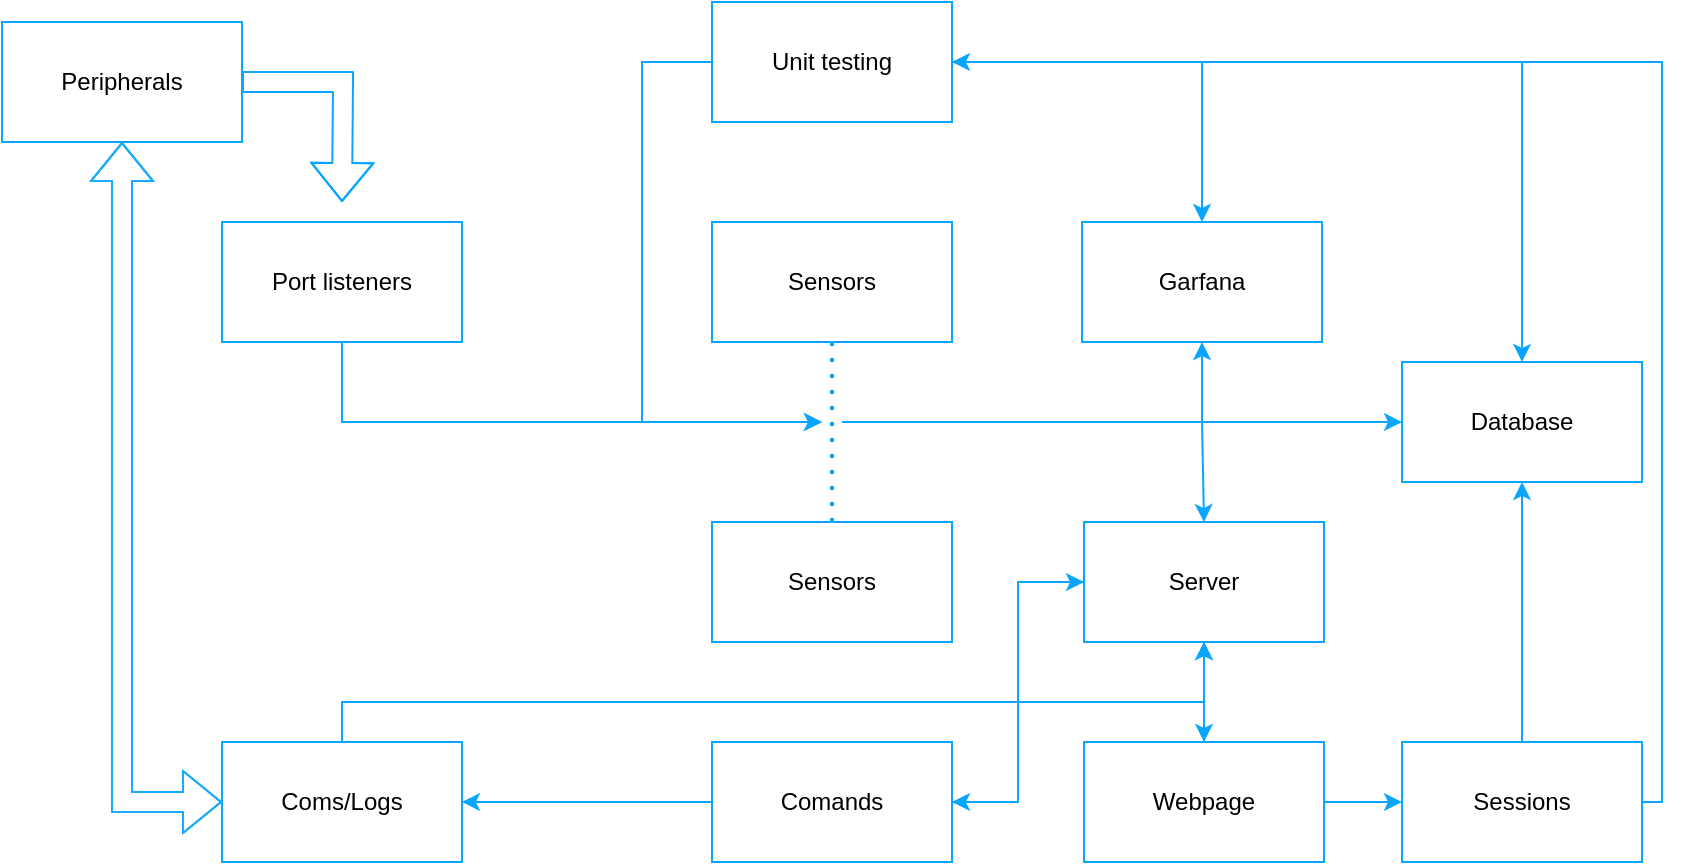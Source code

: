 <mxfile version="24.4.9" type="device">
  <diagram name="Page-1" id="V_BN0zTzIvI16eI0ofPh">
    <mxGraphModel dx="1290" dy="530" grid="1" gridSize="10" guides="1" tooltips="1" connect="1" arrows="1" fold="1" page="1" pageScale="1" pageWidth="850" pageHeight="1100" math="0" shadow="0">
      <root>
        <mxCell id="0" />
        <mxCell id="1" parent="0" />
        <mxCell id="k4vg8nyTEDKNaED0HVo6-16" style="edgeStyle=orthogonalEdgeStyle;rounded=0;orthogonalLoop=1;jettySize=auto;html=1;entryX=0.5;entryY=0;entryDx=0;entryDy=0;strokeColor=#0AA5FF;" edge="1" parent="1" source="k4vg8nyTEDKNaED0HVo6-2" target="k4vg8nyTEDKNaED0HVo6-15">
          <mxGeometry relative="1" as="geometry" />
        </mxCell>
        <mxCell id="k4vg8nyTEDKNaED0HVo6-19" style="edgeStyle=orthogonalEdgeStyle;rounded=0;orthogonalLoop=1;jettySize=auto;html=1;entryX=1;entryY=0.5;entryDx=0;entryDy=0;strokeColor=#0AA5FF;" edge="1" parent="1" source="k4vg8nyTEDKNaED0HVo6-2" target="k4vg8nyTEDKNaED0HVo6-17">
          <mxGeometry relative="1" as="geometry" />
        </mxCell>
        <mxCell id="k4vg8nyTEDKNaED0HVo6-2" value="Server" style="rounded=0;whiteSpace=wrap;html=1;strokeColor=#0AA5FF;" vertex="1" parent="1">
          <mxGeometry x="551" y="280" width="120" height="60" as="geometry" />
        </mxCell>
        <mxCell id="k4vg8nyTEDKNaED0HVo6-3" value="Database" style="rounded=0;whiteSpace=wrap;html=1;strokeColor=#0AA5FF;" vertex="1" parent="1">
          <mxGeometry x="710" y="200" width="120" height="60" as="geometry" />
        </mxCell>
        <mxCell id="k4vg8nyTEDKNaED0HVo6-4" value="Garfana" style="rounded=0;whiteSpace=wrap;html=1;strokeColor=#0AA5FF;" vertex="1" parent="1">
          <mxGeometry x="550" y="130" width="120" height="60" as="geometry" />
        </mxCell>
        <mxCell id="k4vg8nyTEDKNaED0HVo6-5" value="Sensors" style="rounded=0;whiteSpace=wrap;html=1;strokeColor=#0AA5FF;" vertex="1" parent="1">
          <mxGeometry x="365" y="130" width="120" height="60" as="geometry" />
        </mxCell>
        <mxCell id="k4vg8nyTEDKNaED0HVo6-13" style="edgeStyle=orthogonalEdgeStyle;rounded=0;orthogonalLoop=1;jettySize=auto;html=1;exitX=1;exitY=0.5;exitDx=0;exitDy=0;strokeColor=#0AA5FF;" edge="1" parent="1" source="k4vg8nyTEDKNaED0HVo6-6">
          <mxGeometry relative="1" as="geometry">
            <mxPoint x="420" y="230" as="targetPoint" />
            <Array as="points">
              <mxPoint x="180" y="160" />
              <mxPoint x="180" y="230" />
            </Array>
          </mxGeometry>
        </mxCell>
        <mxCell id="k4vg8nyTEDKNaED0HVo6-6" value="Port listeners" style="rounded=0;whiteSpace=wrap;html=1;strokeColor=#0AA5FF;" vertex="1" parent="1">
          <mxGeometry x="120" y="130" width="120" height="60" as="geometry" />
        </mxCell>
        <mxCell id="k4vg8nyTEDKNaED0HVo6-7" value="" style="endArrow=none;dashed=1;html=1;dashPattern=1 3;strokeWidth=2;rounded=0;entryX=0.5;entryY=1;entryDx=0;entryDy=0;exitX=0.5;exitY=0;exitDx=0;exitDy=0;strokeColor=#0AA5FF;" edge="1" parent="1" source="k4vg8nyTEDKNaED0HVo6-8" target="k4vg8nyTEDKNaED0HVo6-5">
          <mxGeometry width="50" height="50" relative="1" as="geometry">
            <mxPoint x="430" y="290" as="sourcePoint" />
            <mxPoint x="450" y="260" as="targetPoint" />
          </mxGeometry>
        </mxCell>
        <mxCell id="k4vg8nyTEDKNaED0HVo6-8" value="Sensors" style="rounded=0;whiteSpace=wrap;html=1;strokeColor=#0AA5FF;" vertex="1" parent="1">
          <mxGeometry x="365" y="280" width="120" height="60" as="geometry" />
        </mxCell>
        <mxCell id="k4vg8nyTEDKNaED0HVo6-10" value="" style="endArrow=classic;html=1;rounded=0;strokeColor=#0AA5FF;" edge="1" parent="1" target="k4vg8nyTEDKNaED0HVo6-4">
          <mxGeometry width="50" height="50" relative="1" as="geometry">
            <mxPoint x="430" y="230" as="sourcePoint" />
            <mxPoint x="690" y="230" as="targetPoint" />
            <Array as="points">
              <mxPoint x="610" y="230" />
            </Array>
          </mxGeometry>
        </mxCell>
        <mxCell id="k4vg8nyTEDKNaED0HVo6-11" value="" style="endArrow=classic;html=1;rounded=0;entryX=0.5;entryY=0;entryDx=0;entryDy=0;strokeColor=#0AA5FF;" edge="1" parent="1" target="k4vg8nyTEDKNaED0HVo6-2">
          <mxGeometry width="50" height="50" relative="1" as="geometry">
            <mxPoint x="610" y="230" as="sourcePoint" />
            <mxPoint x="480" y="250" as="targetPoint" />
          </mxGeometry>
        </mxCell>
        <mxCell id="k4vg8nyTEDKNaED0HVo6-14" value="" style="endArrow=classic;html=1;rounded=0;strokeColor=#0AA5FF;" edge="1" parent="1" target="k4vg8nyTEDKNaED0HVo6-3">
          <mxGeometry width="50" height="50" relative="1" as="geometry">
            <mxPoint x="610" y="230" as="sourcePoint" />
            <mxPoint x="710" y="230" as="targetPoint" />
          </mxGeometry>
        </mxCell>
        <mxCell id="k4vg8nyTEDKNaED0HVo6-18" style="edgeStyle=orthogonalEdgeStyle;rounded=0;orthogonalLoop=1;jettySize=auto;html=1;entryX=0.5;entryY=1;entryDx=0;entryDy=0;strokeColor=#0AA5FF;" edge="1" parent="1" source="k4vg8nyTEDKNaED0HVo6-15" target="k4vg8nyTEDKNaED0HVo6-2">
          <mxGeometry relative="1" as="geometry" />
        </mxCell>
        <mxCell id="k4vg8nyTEDKNaED0HVo6-33" style="edgeStyle=orthogonalEdgeStyle;rounded=0;orthogonalLoop=1;jettySize=auto;html=1;entryX=0;entryY=0.5;entryDx=0;entryDy=0;strokeColor=#0AA5FF;" edge="1" parent="1" source="k4vg8nyTEDKNaED0HVo6-15" target="k4vg8nyTEDKNaED0HVo6-31">
          <mxGeometry relative="1" as="geometry" />
        </mxCell>
        <mxCell id="k4vg8nyTEDKNaED0HVo6-15" value="Webpage" style="rounded=0;whiteSpace=wrap;html=1;strokeColor=#0AA5FF;" vertex="1" parent="1">
          <mxGeometry x="551" y="390" width="120" height="60" as="geometry" />
        </mxCell>
        <mxCell id="k4vg8nyTEDKNaED0HVo6-21" style="edgeStyle=orthogonalEdgeStyle;rounded=0;orthogonalLoop=1;jettySize=auto;html=1;entryX=0;entryY=0.5;entryDx=0;entryDy=0;strokeColor=#0AA5FF;" edge="1" parent="1" source="k4vg8nyTEDKNaED0HVo6-17" target="k4vg8nyTEDKNaED0HVo6-2">
          <mxGeometry relative="1" as="geometry" />
        </mxCell>
        <mxCell id="k4vg8nyTEDKNaED0HVo6-23" style="edgeStyle=orthogonalEdgeStyle;rounded=0;orthogonalLoop=1;jettySize=auto;html=1;entryX=1;entryY=0.5;entryDx=0;entryDy=0;strokeColor=#0AA5FF;" edge="1" parent="1" source="k4vg8nyTEDKNaED0HVo6-17" target="k4vg8nyTEDKNaED0HVo6-22">
          <mxGeometry relative="1" as="geometry" />
        </mxCell>
        <mxCell id="k4vg8nyTEDKNaED0HVo6-17" value="Comands" style="rounded=0;whiteSpace=wrap;html=1;strokeColor=#0AA5FF;" vertex="1" parent="1">
          <mxGeometry x="365" y="390" width="120" height="60" as="geometry" />
        </mxCell>
        <mxCell id="k4vg8nyTEDKNaED0HVo6-22" value="Coms/Logs" style="rounded=0;whiteSpace=wrap;html=1;strokeColor=#0AA5FF;" vertex="1" parent="1">
          <mxGeometry x="120" y="390" width="120" height="60" as="geometry" />
        </mxCell>
        <mxCell id="k4vg8nyTEDKNaED0HVo6-25" style="edgeStyle=orthogonalEdgeStyle;rounded=0;orthogonalLoop=1;jettySize=auto;html=1;shape=flexArrow;strokeColor=#0AA5FF;" edge="1" parent="1" source="k4vg8nyTEDKNaED0HVo6-24">
          <mxGeometry relative="1" as="geometry">
            <mxPoint x="180" y="120" as="targetPoint" />
          </mxGeometry>
        </mxCell>
        <mxCell id="k4vg8nyTEDKNaED0HVo6-24" value="Peripherals " style="rounded=0;whiteSpace=wrap;html=1;strokeColor=#0AA5FF;" vertex="1" parent="1">
          <mxGeometry x="10" y="30" width="120" height="60" as="geometry" />
        </mxCell>
        <mxCell id="k4vg8nyTEDKNaED0HVo6-30" style="edgeStyle=orthogonalEdgeStyle;rounded=0;orthogonalLoop=1;jettySize=auto;html=1;exitX=0.5;exitY=0;exitDx=0;exitDy=0;strokeColor=#0AA5FF;" edge="1" parent="1" source="k4vg8nyTEDKNaED0HVo6-22" target="k4vg8nyTEDKNaED0HVo6-2">
          <mxGeometry relative="1" as="geometry">
            <mxPoint x="180" y="350" as="sourcePoint" />
            <Array as="points">
              <mxPoint x="180" y="370" />
              <mxPoint x="611" y="370" />
            </Array>
          </mxGeometry>
        </mxCell>
        <mxCell id="k4vg8nyTEDKNaED0HVo6-34" style="edgeStyle=orthogonalEdgeStyle;rounded=0;orthogonalLoop=1;jettySize=auto;html=1;strokeColor=#0AA5FF;" edge="1" parent="1" source="k4vg8nyTEDKNaED0HVo6-31" target="k4vg8nyTEDKNaED0HVo6-3">
          <mxGeometry relative="1" as="geometry" />
        </mxCell>
        <mxCell id="k4vg8nyTEDKNaED0HVo6-42" style="edgeStyle=orthogonalEdgeStyle;rounded=0;orthogonalLoop=1;jettySize=auto;html=1;entryX=1;entryY=0.5;entryDx=0;entryDy=0;strokeColor=#0AA5FF;" edge="1" parent="1" source="k4vg8nyTEDKNaED0HVo6-31" target="k4vg8nyTEDKNaED0HVo6-35">
          <mxGeometry relative="1" as="geometry">
            <Array as="points">
              <mxPoint x="840" y="420" />
              <mxPoint x="840" y="50" />
            </Array>
          </mxGeometry>
        </mxCell>
        <mxCell id="k4vg8nyTEDKNaED0HVo6-31" value="Sessions" style="rounded=0;whiteSpace=wrap;html=1;strokeColor=#0AA5FF;" vertex="1" parent="1">
          <mxGeometry x="710" y="390" width="120" height="60" as="geometry" />
        </mxCell>
        <mxCell id="k4vg8nyTEDKNaED0HVo6-37" style="edgeStyle=orthogonalEdgeStyle;rounded=0;orthogonalLoop=1;jettySize=auto;html=1;strokeColor=#0AA5FF;" edge="1" parent="1" source="k4vg8nyTEDKNaED0HVo6-35">
          <mxGeometry relative="1" as="geometry">
            <mxPoint x="420" y="230" as="targetPoint" />
            <Array as="points">
              <mxPoint x="330" y="50" />
              <mxPoint x="330" y="230" />
            </Array>
          </mxGeometry>
        </mxCell>
        <mxCell id="k4vg8nyTEDKNaED0HVo6-38" style="edgeStyle=orthogonalEdgeStyle;rounded=0;orthogonalLoop=1;jettySize=auto;html=1;entryX=0.5;entryY=0;entryDx=0;entryDy=0;strokeColor=#0AA5FF;" edge="1" parent="1" source="k4vg8nyTEDKNaED0HVo6-35" target="k4vg8nyTEDKNaED0HVo6-4">
          <mxGeometry relative="1" as="geometry" />
        </mxCell>
        <mxCell id="k4vg8nyTEDKNaED0HVo6-39" style="edgeStyle=orthogonalEdgeStyle;rounded=0;orthogonalLoop=1;jettySize=auto;html=1;exitX=1;exitY=0.5;exitDx=0;exitDy=0;strokeColor=#0AA5FF;" edge="1" parent="1" source="k4vg8nyTEDKNaED0HVo6-35" target="k4vg8nyTEDKNaED0HVo6-3">
          <mxGeometry relative="1" as="geometry" />
        </mxCell>
        <mxCell id="k4vg8nyTEDKNaED0HVo6-35" value="Unit testing" style="rounded=0;whiteSpace=wrap;html=1;strokeColor=#0AA5FF;" vertex="1" parent="1">
          <mxGeometry x="365" y="20" width="120" height="60" as="geometry" />
        </mxCell>
        <mxCell id="k4vg8nyTEDKNaED0HVo6-43" value="" style="shape=flexArrow;endArrow=classic;startArrow=classic;html=1;rounded=0;entryX=0.5;entryY=1;entryDx=0;entryDy=0;exitX=0;exitY=0.5;exitDx=0;exitDy=0;strokeColor=#17AAFF;" edge="1" parent="1" source="k4vg8nyTEDKNaED0HVo6-22" target="k4vg8nyTEDKNaED0HVo6-24">
          <mxGeometry width="100" height="100" relative="1" as="geometry">
            <mxPoint x="10" y="320" as="sourcePoint" />
            <mxPoint x="110" y="220" as="targetPoint" />
            <Array as="points">
              <mxPoint x="70" y="420" />
            </Array>
          </mxGeometry>
        </mxCell>
      </root>
    </mxGraphModel>
  </diagram>
</mxfile>
